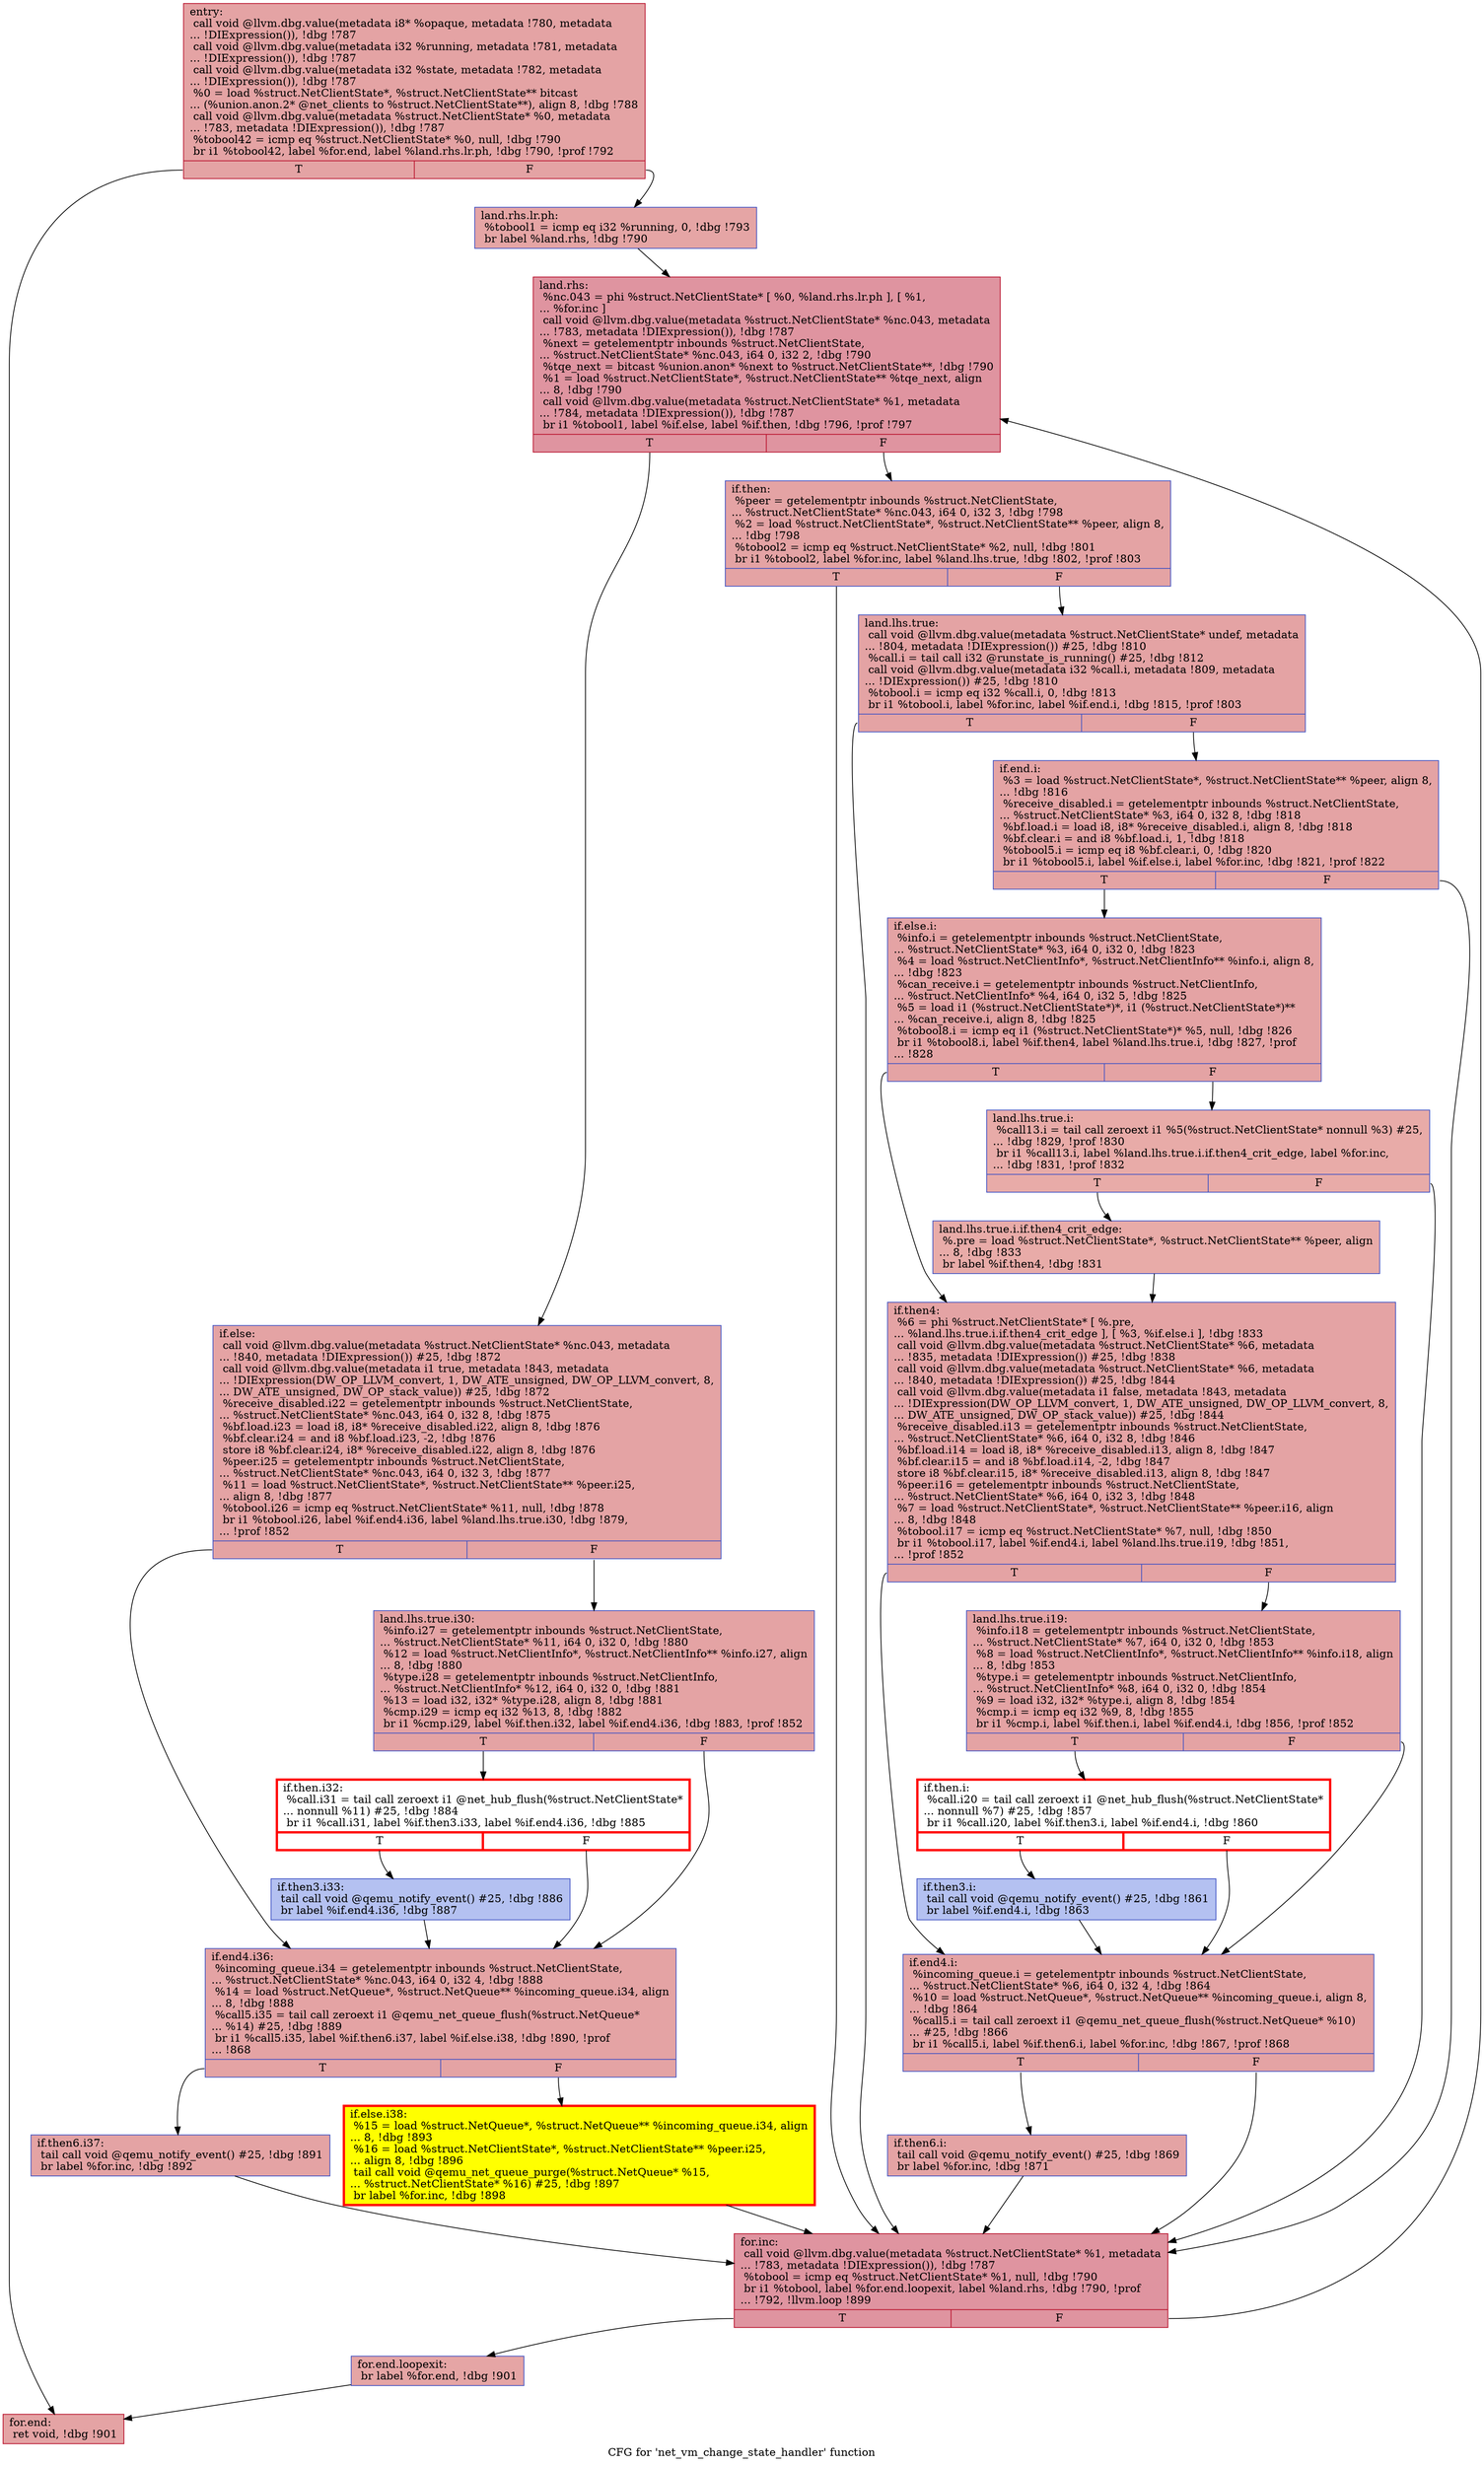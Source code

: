digraph "CFG for 'net_vm_change_state_handler' function" {
	label="CFG for 'net_vm_change_state_handler' function";

	Node0x55a9bd6244d0 [shape=record,color="#b70d28ff", style=filled, fillcolor="#c32e3170",label="{entry:\l  call void @llvm.dbg.value(metadata i8* %opaque, metadata !780, metadata\l... !DIExpression()), !dbg !787\l  call void @llvm.dbg.value(metadata i32 %running, metadata !781, metadata\l... !DIExpression()), !dbg !787\l  call void @llvm.dbg.value(metadata i32 %state, metadata !782, metadata\l... !DIExpression()), !dbg !787\l  %0 = load %struct.NetClientState*, %struct.NetClientState** bitcast\l... (%union.anon.2* @net_clients to %struct.NetClientState**), align 8, !dbg !788\l  call void @llvm.dbg.value(metadata %struct.NetClientState* %0, metadata\l... !783, metadata !DIExpression()), !dbg !787\l  %tobool42 = icmp eq %struct.NetClientState* %0, null, !dbg !790\l  br i1 %tobool42, label %for.end, label %land.rhs.lr.ph, !dbg !790, !prof !792\l|{<s0>T|<s1>F}}"];
	Node0x55a9bd6244d0:s0 -> Node0x55a9bd62fdb0;
	Node0x55a9bd6244d0:s1 -> Node0x55a9bd758c20;
	Node0x55a9bd758c20 [shape=record,color="#3d50c3ff", style=filled, fillcolor="#c5333470",label="{land.rhs.lr.ph:                                   \l  %tobool1 = icmp eq i32 %running, 0, !dbg !793\l  br label %land.rhs, !dbg !790\l}"];
	Node0x55a9bd758c20 -> Node0x55a9bd630300;
	Node0x55a9bd630300 [shape=record,color="#b70d28ff", style=filled, fillcolor="#b70d2870",label="{land.rhs:                                         \l  %nc.043 = phi %struct.NetClientState* [ %0, %land.rhs.lr.ph ], [ %1,\l... %for.inc ]\l  call void @llvm.dbg.value(metadata %struct.NetClientState* %nc.043, metadata\l... !783, metadata !DIExpression()), !dbg !787\l  %next = getelementptr inbounds %struct.NetClientState,\l... %struct.NetClientState* %nc.043, i64 0, i32 2, !dbg !790\l  %tqe_next = bitcast %union.anon* %next to %struct.NetClientState**, !dbg !790\l  %1 = load %struct.NetClientState*, %struct.NetClientState** %tqe_next, align\l... 8, !dbg !790\l  call void @llvm.dbg.value(metadata %struct.NetClientState* %1, metadata\l... !784, metadata !DIExpression()), !dbg !787\l  br i1 %tobool1, label %if.else, label %if.then, !dbg !796, !prof !797\l|{<s0>T|<s1>F}}"];
	Node0x55a9bd630300:s0 -> Node0x55a9bd630e40;
	Node0x55a9bd630300:s1 -> Node0x55a9bd630d60;
	Node0x55a9bd630d60 [shape=record,color="#3d50c3ff", style=filled, fillcolor="#c32e3170",label="{if.then:                                          \l  %peer = getelementptr inbounds %struct.NetClientState,\l... %struct.NetClientState* %nc.043, i64 0, i32 3, !dbg !798\l  %2 = load %struct.NetClientState*, %struct.NetClientState** %peer, align 8,\l... !dbg !798\l  %tobool2 = icmp eq %struct.NetClientState* %2, null, !dbg !801\l  br i1 %tobool2, label %for.inc, label %land.lhs.true, !dbg !802, !prof !803\l|{<s0>T|<s1>F}}"];
	Node0x55a9bd630d60:s0 -> Node0x55a9bd630120;
	Node0x55a9bd630d60:s1 -> Node0x55a9bd631230;
	Node0x55a9bd631230 [shape=record,color="#3d50c3ff", style=filled, fillcolor="#c32e3170",label="{land.lhs.true:                                    \l  call void @llvm.dbg.value(metadata %struct.NetClientState* undef, metadata\l... !804, metadata !DIExpression()) #25, !dbg !810\l  %call.i = tail call i32 @runstate_is_running() #25, !dbg !812\l  call void @llvm.dbg.value(metadata i32 %call.i, metadata !809, metadata\l... !DIExpression()) #25, !dbg !810\l  %tobool.i = icmp eq i32 %call.i, 0, !dbg !813\l  br i1 %tobool.i, label %for.inc, label %if.end.i, !dbg !815, !prof !803\l|{<s0>T|<s1>F}}"];
	Node0x55a9bd631230:s0 -> Node0x55a9bd630120;
	Node0x55a9bd631230:s1 -> Node0x55a9bd73a900;
	Node0x55a9bd73a900 [shape=record,color="#3d50c3ff", style=filled, fillcolor="#c32e3170",label="{if.end.i:                                         \l  %3 = load %struct.NetClientState*, %struct.NetClientState** %peer, align 8,\l... !dbg !816\l  %receive_disabled.i = getelementptr inbounds %struct.NetClientState,\l... %struct.NetClientState* %3, i64 0, i32 8, !dbg !818\l  %bf.load.i = load i8, i8* %receive_disabled.i, align 8, !dbg !818\l  %bf.clear.i = and i8 %bf.load.i, 1, !dbg !818\l  %tobool5.i = icmp eq i8 %bf.clear.i, 0, !dbg !820\l  br i1 %tobool5.i, label %if.else.i, label %for.inc, !dbg !821, !prof !822\l|{<s0>T|<s1>F}}"];
	Node0x55a9bd73a900:s0 -> Node0x55a9bd73a8b0;
	Node0x55a9bd73a900:s1 -> Node0x55a9bd630120;
	Node0x55a9bd73a8b0 [shape=record,color="#3d50c3ff", style=filled, fillcolor="#c32e3170",label="{if.else.i:                                        \l  %info.i = getelementptr inbounds %struct.NetClientState,\l... %struct.NetClientState* %3, i64 0, i32 0, !dbg !823\l  %4 = load %struct.NetClientInfo*, %struct.NetClientInfo** %info.i, align 8,\l... !dbg !823\l  %can_receive.i = getelementptr inbounds %struct.NetClientInfo,\l... %struct.NetClientInfo* %4, i64 0, i32 5, !dbg !825\l  %5 = load i1 (%struct.NetClientState*)*, i1 (%struct.NetClientState*)**\l... %can_receive.i, align 8, !dbg !825\l  %tobool8.i = icmp eq i1 (%struct.NetClientState*)* %5, null, !dbg !826\l  br i1 %tobool8.i, label %if.then4, label %land.lhs.true.i, !dbg !827, !prof\l... !828\l|{<s0>T|<s1>F}}"];
	Node0x55a9bd73a8b0:s0 -> Node0x55a9bd631150;
	Node0x55a9bd73a8b0:s1 -> Node0x55a9bd73ae10;
	Node0x55a9bd73ae10 [shape=record,color="#3d50c3ff", style=filled, fillcolor="#cc403a70",label="{land.lhs.true.i:                                  \l  %call13.i = tail call zeroext i1 %5(%struct.NetClientState* nonnull %3) #25,\l... !dbg !829, !prof !830\l  br i1 %call13.i, label %land.lhs.true.i.if.then4_crit_edge, label %for.inc,\l... !dbg !831, !prof !832\l|{<s0>T|<s1>F}}"];
	Node0x55a9bd73ae10:s0 -> Node0x55a9bd76cd30;
	Node0x55a9bd73ae10:s1 -> Node0x55a9bd630120;
	Node0x55a9bd76cd30 [shape=record,color="#3d50c3ff", style=filled, fillcolor="#cc403a70",label="{land.lhs.true.i.if.then4_crit_edge:               \l  %.pre = load %struct.NetClientState*, %struct.NetClientState** %peer, align\l... 8, !dbg !833\l  br label %if.then4, !dbg !831\l}"];
	Node0x55a9bd76cd30 -> Node0x55a9bd631150;
	Node0x55a9bd631150 [shape=record,color="#3d50c3ff", style=filled, fillcolor="#c32e3170",label="{if.then4:                                         \l  %6 = phi %struct.NetClientState* [ %.pre,\l... %land.lhs.true.i.if.then4_crit_edge ], [ %3, %if.else.i ], !dbg !833\l  call void @llvm.dbg.value(metadata %struct.NetClientState* %6, metadata\l... !835, metadata !DIExpression()) #25, !dbg !838\l  call void @llvm.dbg.value(metadata %struct.NetClientState* %6, metadata\l... !840, metadata !DIExpression()) #25, !dbg !844\l  call void @llvm.dbg.value(metadata i1 false, metadata !843, metadata\l... !DIExpression(DW_OP_LLVM_convert, 1, DW_ATE_unsigned, DW_OP_LLVM_convert, 8,\l... DW_ATE_unsigned, DW_OP_stack_value)) #25, !dbg !844\l  %receive_disabled.i13 = getelementptr inbounds %struct.NetClientState,\l... %struct.NetClientState* %6, i64 0, i32 8, !dbg !846\l  %bf.load.i14 = load i8, i8* %receive_disabled.i13, align 8, !dbg !847\l  %bf.clear.i15 = and i8 %bf.load.i14, -2, !dbg !847\l  store i8 %bf.clear.i15, i8* %receive_disabled.i13, align 8, !dbg !847\l  %peer.i16 = getelementptr inbounds %struct.NetClientState,\l... %struct.NetClientState* %6, i64 0, i32 3, !dbg !848\l  %7 = load %struct.NetClientState*, %struct.NetClientState** %peer.i16, align\l... 8, !dbg !848\l  %tobool.i17 = icmp eq %struct.NetClientState* %7, null, !dbg !850\l  br i1 %tobool.i17, label %if.end4.i, label %land.lhs.true.i19, !dbg !851,\l... !prof !852\l|{<s0>T|<s1>F}}"];
	Node0x55a9bd631150:s0 -> Node0x55a9bd53cdd0;
	Node0x55a9bd631150:s1 -> Node0x55a9bd0ba570;
	Node0x55a9bd0ba570 [shape=record,color="#3d50c3ff", style=filled, fillcolor="#c32e3170",label="{land.lhs.true.i19:                                \l  %info.i18 = getelementptr inbounds %struct.NetClientState,\l... %struct.NetClientState* %7, i64 0, i32 0, !dbg !853\l  %8 = load %struct.NetClientInfo*, %struct.NetClientInfo** %info.i18, align\l... 8, !dbg !853\l  %type.i = getelementptr inbounds %struct.NetClientInfo,\l... %struct.NetClientInfo* %8, i64 0, i32 0, !dbg !854\l  %9 = load i32, i32* %type.i, align 8, !dbg !854\l  %cmp.i = icmp eq i32 %9, 8, !dbg !855\l  br i1 %cmp.i, label %if.then.i, label %if.end4.i, !dbg !856, !prof !852\l|{<s0>T|<s1>F}}"];
	Node0x55a9bd0ba570:s0 -> Node0x55a9bd75b2c0;
	Node0x55a9bd0ba570:s1 -> Node0x55a9bd53cdd0;
	Node0x55a9bd75b2c0 [shape=record,penwidth=3.0, color="red",label="{if.then.i:                                        \l  %call.i20 = tail call zeroext i1 @net_hub_flush(%struct.NetClientState*\l... nonnull %7) #25, !dbg !857\l  br i1 %call.i20, label %if.then3.i, label %if.end4.i, !dbg !860\l|{<s0>T|<s1>F}}"];
	Node0x55a9bd75b2c0:s0 -> Node0x55a9bd5b9e30;
	Node0x55a9bd75b2c0:s1 -> Node0x55a9bd53cdd0;
	Node0x55a9bd5b9e30 [shape=record,color="#3d50c3ff", style=filled, fillcolor="#5572df70",label="{if.then3.i:                                       \l  tail call void @qemu_notify_event() #25, !dbg !861\l  br label %if.end4.i, !dbg !863\l}"];
	Node0x55a9bd5b9e30 -> Node0x55a9bd53cdd0;
	Node0x55a9bd53cdd0 [shape=record,color="#3d50c3ff", style=filled, fillcolor="#c32e3170",label="{if.end4.i:                                        \l  %incoming_queue.i = getelementptr inbounds %struct.NetClientState,\l... %struct.NetClientState* %6, i64 0, i32 4, !dbg !864\l  %10 = load %struct.NetQueue*, %struct.NetQueue** %incoming_queue.i, align 8,\l... !dbg !864\l  %call5.i = tail call zeroext i1 @qemu_net_queue_flush(%struct.NetQueue* %10)\l... #25, !dbg !866\l  br i1 %call5.i, label %if.then6.i, label %for.inc, !dbg !867, !prof !868\l|{<s0>T|<s1>F}}"];
	Node0x55a9bd53cdd0:s0 -> Node0x55a9bd75b240;
	Node0x55a9bd53cdd0:s1 -> Node0x55a9bd630120;
	Node0x55a9bd75b240 [shape=record,color="#3d50c3ff", style=filled, fillcolor="#c32e3170",label="{if.then6.i:                                       \l  tail call void @qemu_notify_event() #25, !dbg !869\l  br label %for.inc, !dbg !871\l}"];
	Node0x55a9bd75b240 -> Node0x55a9bd630120;
	Node0x55a9bd630e40 [shape=record,color="#3d50c3ff", style=filled, fillcolor="#c32e3170",label="{if.else:                                          \l  call void @llvm.dbg.value(metadata %struct.NetClientState* %nc.043, metadata\l... !840, metadata !DIExpression()) #25, !dbg !872\l  call void @llvm.dbg.value(metadata i1 true, metadata !843, metadata\l... !DIExpression(DW_OP_LLVM_convert, 1, DW_ATE_unsigned, DW_OP_LLVM_convert, 8,\l... DW_ATE_unsigned, DW_OP_stack_value)) #25, !dbg !872\l  %receive_disabled.i22 = getelementptr inbounds %struct.NetClientState,\l... %struct.NetClientState* %nc.043, i64 0, i32 8, !dbg !875\l  %bf.load.i23 = load i8, i8* %receive_disabled.i22, align 8, !dbg !876\l  %bf.clear.i24 = and i8 %bf.load.i23, -2, !dbg !876\l  store i8 %bf.clear.i24, i8* %receive_disabled.i22, align 8, !dbg !876\l  %peer.i25 = getelementptr inbounds %struct.NetClientState,\l... %struct.NetClientState* %nc.043, i64 0, i32 3, !dbg !877\l  %11 = load %struct.NetClientState*, %struct.NetClientState** %peer.i25,\l... align 8, !dbg !877\l  %tobool.i26 = icmp eq %struct.NetClientState* %11, null, !dbg !878\l  br i1 %tobool.i26, label %if.end4.i36, label %land.lhs.true.i30, !dbg !879,\l... !prof !852\l|{<s0>T|<s1>F}}"];
	Node0x55a9bd630e40:s0 -> Node0x55a9bd75b1f0;
	Node0x55a9bd630e40:s1 -> Node0x55a9bd75b170;
	Node0x55a9bd75b170 [shape=record,color="#3d50c3ff", style=filled, fillcolor="#c32e3170",label="{land.lhs.true.i30:                                \l  %info.i27 = getelementptr inbounds %struct.NetClientState,\l... %struct.NetClientState* %11, i64 0, i32 0, !dbg !880\l  %12 = load %struct.NetClientInfo*, %struct.NetClientInfo** %info.i27, align\l... 8, !dbg !880\l  %type.i28 = getelementptr inbounds %struct.NetClientInfo,\l... %struct.NetClientInfo* %12, i64 0, i32 0, !dbg !881\l  %13 = load i32, i32* %type.i28, align 8, !dbg !881\l  %cmp.i29 = icmp eq i32 %13, 8, !dbg !882\l  br i1 %cmp.i29, label %if.then.i32, label %if.end4.i36, !dbg !883, !prof !852\l|{<s0>T|<s1>F}}"];
	Node0x55a9bd75b170:s0 -> Node0x55a9bd6a8af0;
	Node0x55a9bd75b170:s1 -> Node0x55a9bd75b1f0;
	Node0x55a9bd6a8af0 [shape=record,penwidth=3.0, color="red",label="{if.then.i32:                                      \l  %call.i31 = tail call zeroext i1 @net_hub_flush(%struct.NetClientState*\l... nonnull %11) #25, !dbg !884\l  br i1 %call.i31, label %if.then3.i33, label %if.end4.i36, !dbg !885\l|{<s0>T|<s1>F}}"];
	Node0x55a9bd6a8af0:s0 -> Node0x55a9bd6a8cc0;
	Node0x55a9bd6a8af0:s1 -> Node0x55a9bd75b1f0;
	Node0x55a9bd6a8cc0 [shape=record,color="#3d50c3ff", style=filled, fillcolor="#5572df70",label="{if.then3.i33:                                     \l  tail call void @qemu_notify_event() #25, !dbg !886\l  br label %if.end4.i36, !dbg !887\l}"];
	Node0x55a9bd6a8cc0 -> Node0x55a9bd75b1f0;
	Node0x55a9bd75b1f0 [shape=record,color="#3d50c3ff", style=filled, fillcolor="#c32e3170",label="{if.end4.i36:                                      \l  %incoming_queue.i34 = getelementptr inbounds %struct.NetClientState,\l... %struct.NetClientState* %nc.043, i64 0, i32 4, !dbg !888\l  %14 = load %struct.NetQueue*, %struct.NetQueue** %incoming_queue.i34, align\l... 8, !dbg !888\l  %call5.i35 = tail call zeroext i1 @qemu_net_queue_flush(%struct.NetQueue*\l... %14) #25, !dbg !889\l  br i1 %call5.i35, label %if.then6.i37, label %if.else.i38, !dbg !890, !prof\l... !868\l|{<s0>T|<s1>F}}"];
	Node0x55a9bd75b1f0:s0 -> Node0x55a9bd6a8a00;
	Node0x55a9bd75b1f0:s1 -> Node0x55a9bd76cc40;
	Node0x55a9bd6a8a00 [shape=record,color="#3d50c3ff", style=filled, fillcolor="#c32e3170",label="{if.then6.i37:                                     \l  tail call void @qemu_notify_event() #25, !dbg !891\l  br label %for.inc, !dbg !892\l}"];
	Node0x55a9bd6a8a00 -> Node0x55a9bd630120;
	Node0x55a9bd76cc40 [shape=record,penwidth=3.0, style="filled", color="red", fillcolor="yellow",label="{if.else.i38:                                      \l  %15 = load %struct.NetQueue*, %struct.NetQueue** %incoming_queue.i34, align\l... 8, !dbg !893\l  %16 = load %struct.NetClientState*, %struct.NetClientState** %peer.i25,\l... align 8, !dbg !896\l  tail call void @qemu_net_queue_purge(%struct.NetQueue* %15,\l... %struct.NetClientState* %16) #25, !dbg !897\l  br label %for.inc, !dbg !898\l}"];
	Node0x55a9bd76cc40 -> Node0x55a9bd630120;
	Node0x55a9bd630120 [shape=record,color="#b70d28ff", style=filled, fillcolor="#b70d2870",label="{for.inc:                                          \l  call void @llvm.dbg.value(metadata %struct.NetClientState* %1, metadata\l... !783, metadata !DIExpression()), !dbg !787\l  %tobool = icmp eq %struct.NetClientState* %1, null, !dbg !790\l  br i1 %tobool, label %for.end.loopexit, label %land.rhs, !dbg !790, !prof\l... !792, !llvm.loop !899\l|{<s0>T|<s1>F}}"];
	Node0x55a9bd630120:s0 -> Node0x55a9bd7c9c20;
	Node0x55a9bd630120:s1 -> Node0x55a9bd630300;
	Node0x55a9bd7c9c20 [shape=record,color="#3d50c3ff", style=filled, fillcolor="#c5333470",label="{for.end.loopexit:                                 \l  br label %for.end, !dbg !901\l}"];
	Node0x55a9bd7c9c20 -> Node0x55a9bd62fdb0;
	Node0x55a9bd62fdb0 [shape=record,color="#b70d28ff", style=filled, fillcolor="#c32e3170",label="{for.end:                                          \l  ret void, !dbg !901\l}"];
}
